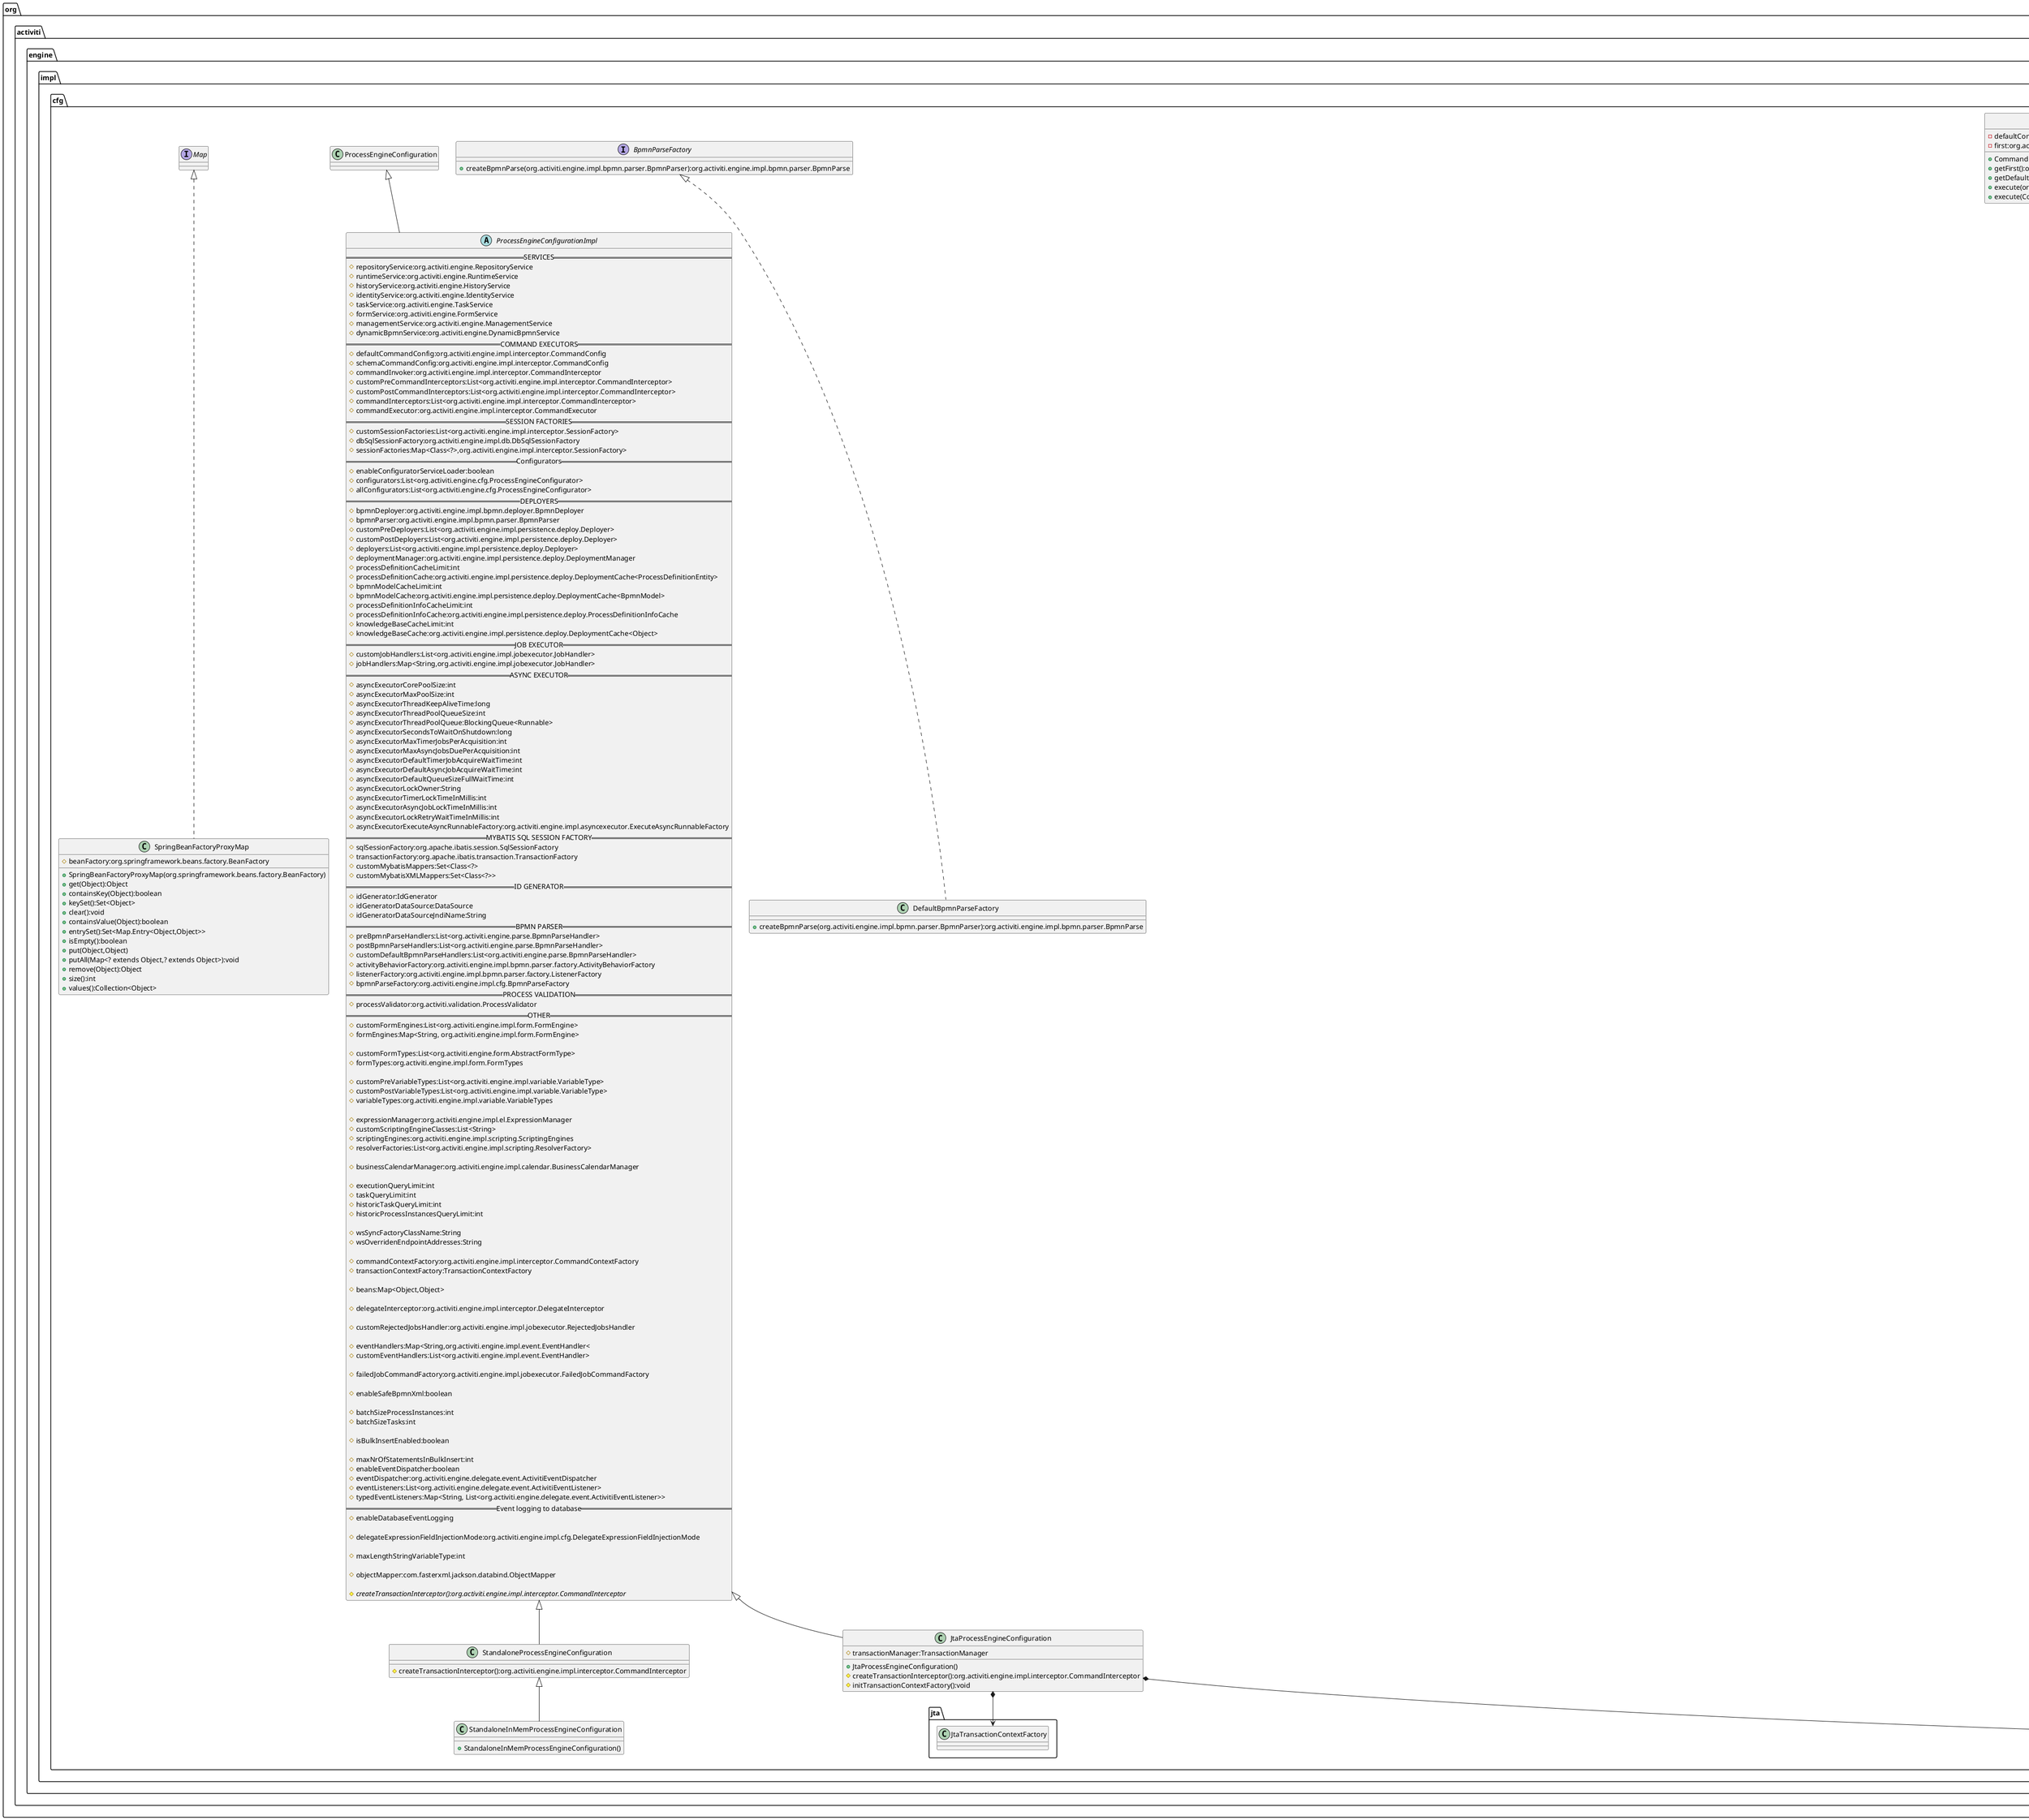 @startuml

hide @unlinked

package "org.activiti.engine.impl.cfg" {
class BeansConfigurationHelper {
    + {static} parseProcessEngineConfiguration(Resource springResource,String beanName):org.activiti.engine.ProcessEngineConfiguration
    + {static} parseProcessEngineConfigurationFromInputStream(InputStream inputStream,String beanName):org.activiti.engine.ProcessEngineConfiguration
    + {static} parseProcessEngineConfigurationFromResource(String resource,String beanName):org.activiti.engine.ProcessEngineConfiguration
}

interface BpmnParseFactory {
    + createBpmnParse(org.activiti.engine.impl.bpmn.parser.BpmnParser):org.activiti.engine.impl.bpmn.parser.BpmnParse
}
class CommandExecutorImpl implements org.activiti.engine.impl.interceptor.CommandExecutor {
    - defaultConfig:org.activiti.engine.impl.interceptor.CommandConfig
    - first:org.activiti.engine.impl.interceptor.CommandInterceptor
    + CommandExecutorImpl(CommandConfig,CommandInterceptor)
    + getFirst():org.activiti.engine.impl.interceptor.CommandInterceptor
    + getDefaultConfig():org.activiti.engine.impl.interceptor.CommandConfig
    + execute(org.activiti.engine.impl.interceptor.Command<T>):T
    + execute(CommandConfig config,Command<T> command):T
}
class DefaultBpmnParseFactory implements BpmnParseFactory {
    + createBpmnParse(org.activiti.engine.impl.bpmn.parser.BpmnParser):org.activiti.engine.impl.bpmn.parser.BpmnParse
}

enum DelegateExpressionFieldInjectionMode {
    COMPATIBILITY
    MIXED
    DISABLED
}
interface IdGenerator {
    + generateId():String
}
class JpaHelper {
    + {static} createEntityManagerFactory(String jpaPersistenceUnitName):javax.persistence.EntityManagerFactory
}
class JtaProcessEngineConfiguration extends ProcessEngineConfigurationImpl {
    # transactionManager:TransactionManager
    + JtaProcessEngineConfiguration()
    # createTransactionInterceptor():org.activiti.engine.impl.interceptor.CommandInterceptor
    # initTransactionContextFactory():void
}
JtaProcessEngineConfiguration *--> org.activiti.engine.impl.interceptor.JtaTransactionInterceptor
JtaProcessEngineConfiguration *--> org.activiti.engine.impl.cfg.jta.JtaTransactionContextFactory

abstract class ProcessEngineConfigurationImpl extends ProcessEngineConfiguration {
    == SERVICES ==
    # repositoryService:org.activiti.engine.RepositoryService
    # runtimeService:org.activiti.engine.RuntimeService
    # historyService:org.activiti.engine.HistoryService
    # identityService:org.activiti.engine.IdentityService
    # taskService:org.activiti.engine.TaskService
    # formService:org.activiti.engine.FormService
    # managementService:org.activiti.engine.ManagementService
    # dynamicBpmnService:org.activiti.engine.DynamicBpmnService
    == COMMAND EXECUTORS ==
    # defaultCommandConfig:org.activiti.engine.impl.interceptor.CommandConfig
    # schemaCommandConfig:org.activiti.engine.impl.interceptor.CommandConfig
    # commandInvoker:org.activiti.engine.impl.interceptor.CommandInterceptor
    # customPreCommandInterceptors:List<org.activiti.engine.impl.interceptor.CommandInterceptor>
    # customPostCommandInterceptors:List<org.activiti.engine.impl.interceptor.CommandInterceptor>
    # commandInterceptors:List<org.activiti.engine.impl.interceptor.CommandInterceptor>
    # commandExecutor:org.activiti.engine.impl.interceptor.CommandExecutor
    == SESSION FACTORIES ==
    # customSessionFactories:List<org.activiti.engine.impl.interceptor.SessionFactory>
    # dbSqlSessionFactory:org.activiti.engine.impl.db.DbSqlSessionFactory
    # sessionFactories:Map<Class<?>,org.activiti.engine.impl.interceptor.SessionFactory>
    == Configurators ==
    # enableConfiguratorServiceLoader:boolean
    # configurators:List<org.activiti.engine.cfg.ProcessEngineConfigurator>
    # allConfigurators:List<org.activiti.engine.cfg.ProcessEngineConfigurator>
    == DEPLOYERS ==
    # bpmnDeployer:org.activiti.engine.impl.bpmn.deployer.BpmnDeployer
    # bpmnParser:org.activiti.engine.impl.bpmn.parser.BpmnParser
    # customPreDeployers:List<org.activiti.engine.impl.persistence.deploy.Deployer>
    # customPostDeployers:List<org.activiti.engine.impl.persistence.deploy.Deployer>
    # deployers:List<org.activiti.engine.impl.persistence.deploy.Deployer>
    # deploymentManager:org.activiti.engine.impl.persistence.deploy.DeploymentManager
    # processDefinitionCacheLimit:int
    # processDefinitionCache:org.activiti.engine.impl.persistence.deploy.DeploymentCache<ProcessDefinitionEntity>
    # bpmnModelCacheLimit:int
    # bpmnModelCache:org.activiti.engine.impl.persistence.deploy.DeploymentCache<BpmnModel>
    # processDefinitionInfoCacheLimit:int
    # processDefinitionInfoCache:org.activiti.engine.impl.persistence.deploy.ProcessDefinitionInfoCache
    # knowledgeBaseCacheLimit:int
    # knowledgeBaseCache:org.activiti.engine.impl.persistence.deploy.DeploymentCache<Object>
    == JOB EXECUTOR ==
    # customJobHandlers:List<org.activiti.engine.impl.jobexecutor.JobHandler>
    # jobHandlers:Map<String,org.activiti.engine.impl.jobexecutor.JobHandler>
    == ASYNC EXECUTOR ==
    # asyncExecutorCorePoolSize:int
    # asyncExecutorMaxPoolSize:int
    # asyncExecutorThreadKeepAliveTime:long
    # asyncExecutorThreadPoolQueueSize:int
    # asyncExecutorThreadPoolQueue:BlockingQueue<Runnable>
    # asyncExecutorSecondsToWaitOnShutdown:long
    # asyncExecutorMaxTimerJobsPerAcquisition:int
    # asyncExecutorMaxAsyncJobsDuePerAcquisition:int
    # asyncExecutorDefaultTimerJobAcquireWaitTime:int
    # asyncExecutorDefaultAsyncJobAcquireWaitTime:int
    # asyncExecutorDefaultQueueSizeFullWaitTime:int
    # asyncExecutorLockOwner:String
    # asyncExecutorTimerLockTimeInMillis:int
    # asyncExecutorAsyncJobLockTimeInMillis:int
    # asyncExecutorLockRetryWaitTimeInMillis:int
    # asyncExecutorExecuteAsyncRunnableFactory:org.activiti.engine.impl.asyncexecutor.ExecuteAsyncRunnableFactory
    == MYBATIS SQL SESSION FACTORY ==
    # sqlSessionFactory:org.apache.ibatis.session.SqlSessionFactory
    # transactionFactory:org.apache.ibatis.transaction.TransactionFactory
    # customMybatisMappers:Set<Class<?>
    # customMybatisXMLMappers:Set<Class<?>>
    == ID GENERATOR ==
    # idGenerator:IdGenerator
    # idGeneratorDataSource:DataSource
    # idGeneratorDataSourceJndiName:String
    == BPMN PARSER ==
    # preBpmnParseHandlers:List<org.activiti.engine.parse.BpmnParseHandler>
    # postBpmnParseHandlers:List<org.activiti.engine.parse.BpmnParseHandler>
    # customDefaultBpmnParseHandlers:List<org.activiti.engine.parse.BpmnParseHandler>
    # activityBehaviorFactory:org.activiti.engine.impl.bpmn.parser.factory.ActivityBehaviorFactory
    # listenerFactory:org.activiti.engine.impl.bpmn.parser.factory.ListenerFactory
    # bpmnParseFactory:org.activiti.engine.impl.cfg.BpmnParseFactory
    == PROCESS VALIDATION ==
    # processValidator:org.activiti.validation.ProcessValidator
    == OTHER ==
    # customFormEngines:List<org.activiti.engine.impl.form.FormEngine>
    # formEngines:Map<String, org.activiti.engine.impl.form.FormEngine>

    # customFormTypes:List<org.activiti.engine.form.AbstractFormType>
    # formTypes:org.activiti.engine.impl.form.FormTypes

    # customPreVariableTypes:List<org.activiti.engine.impl.variable.VariableType>
    # customPostVariableTypes:List<org.activiti.engine.impl.variable.VariableType>
    # variableTypes:org.activiti.engine.impl.variable.VariableTypes

    # expressionManager:org.activiti.engine.impl.el.ExpressionManager
    # customScriptingEngineClasses:List<String>
    # scriptingEngines:org.activiti.engine.impl.scripting.ScriptingEngines
    # resolverFactories:List<org.activiti.engine.impl.scripting.ResolverFactory>

    # businessCalendarManager:org.activiti.engine.impl.calendar.BusinessCalendarManager

    # executionQueryLimit:int
    # taskQueryLimit:int
    # historicTaskQueryLimit:int
    # historicProcessInstancesQueryLimit:int

    # wsSyncFactoryClassName:String
    # wsOverridenEndpointAddresses:String

    # commandContextFactory:org.activiti.engine.impl.interceptor.CommandContextFactory
    # transactionContextFactory:TransactionContextFactory

    # beans:Map<Object,Object>

    # delegateInterceptor:org.activiti.engine.impl.interceptor.DelegateInterceptor

    # customRejectedJobsHandler:org.activiti.engine.impl.jobexecutor.RejectedJobsHandler

    # eventHandlers:Map<String,org.activiti.engine.impl.event.EventHandler<
    # customEventHandlers:List<org.activiti.engine.impl.event.EventHandler>

    # failedJobCommandFactory:org.activiti.engine.impl.jobexecutor.FailedJobCommandFactory

    # enableSafeBpmnXml:boolean

    # batchSizeProcessInstances:int
    # batchSizeTasks:int

    # isBulkInsertEnabled:boolean

    # maxNrOfStatementsInBulkInsert:int
    # enableEventDispatcher:boolean
    # eventDispatcher:org.activiti.engine.delegate.event.ActivitiEventDispatcher
    # eventListeners:List<org.activiti.engine.delegate.event.ActivitiEventListener>
    # typedEventListeners:Map<String, List<org.activiti.engine.delegate.event.ActivitiEventListener>>
    == Event logging to database ==
    # enableDatabaseEventLogging

    # delegateExpressionFieldInjectionMode:org.activiti.engine.impl.cfg.DelegateExpressionFieldInjectionMode

    # maxLengthStringVariableType:int

    # objectMapper:com.fasterxml.jackson.databind.ObjectMapper

    # {abstract} createTransactionInterceptor():org.activiti.engine.impl.interceptor.CommandInterceptor
}
interface ServiceInvoker {
    + invoke(String serviceType,Map<String,Object> params,ExecutionEntity execution,TaskEntity taskEntity):void
}
class SpringBeanFactoryProxyMap implements Map<Object,Object> {
    # beanFactory:org.springframework.beans.factory.BeanFactory
    + SpringBeanFactoryProxyMap(org.springframework.beans.factory.BeanFactory)
    + get(Object):Object
    + containsKey(Object):boolean
    + keySet():Set<Object>
    + clear():void
    + containsValue(Object):boolean
    + entrySet():Set<Map.Entry<Object,Object>>
    + isEmpty():boolean
    + put(Object,Object)
    + putAll(Map<? extends Object,? extends Object>):void
    + remove(Object):Object
    + size():int
    + values():Collection<Object>
}

class StandaloneInMemProcessEngineConfiguration extends StandaloneProcessEngineConfiguration {
    + StandaloneInMemProcessEngineConfiguration()
}
class StandaloneProcessEngineConfiguration extends ProcessEngineConfigurationImpl {
    # createTransactionInterceptor():org.activiti.engine.impl.interceptor.CommandInterceptor
}
interface TransactionContext {
    + commit()
    + rollback()
    + addTransactionListener(TransactionState state,TransactionListener listener)
}
interface TransactionContextFactory {
    + openTransactionContext(CommandContext context):TransactionContext
}
interface TransactionListener {
    + execute(CommandContext context):void
}
enum TransactionPropagation {
    REQUIRED
    REQUIRED_NEW
    NOT_SUPPORTED
}
enum TransactionState {
    COMMITTED
    ROLLED_BACK
    COMMITTING
    ROLLINGBACK
}
}
/' package finished '/


@enduml